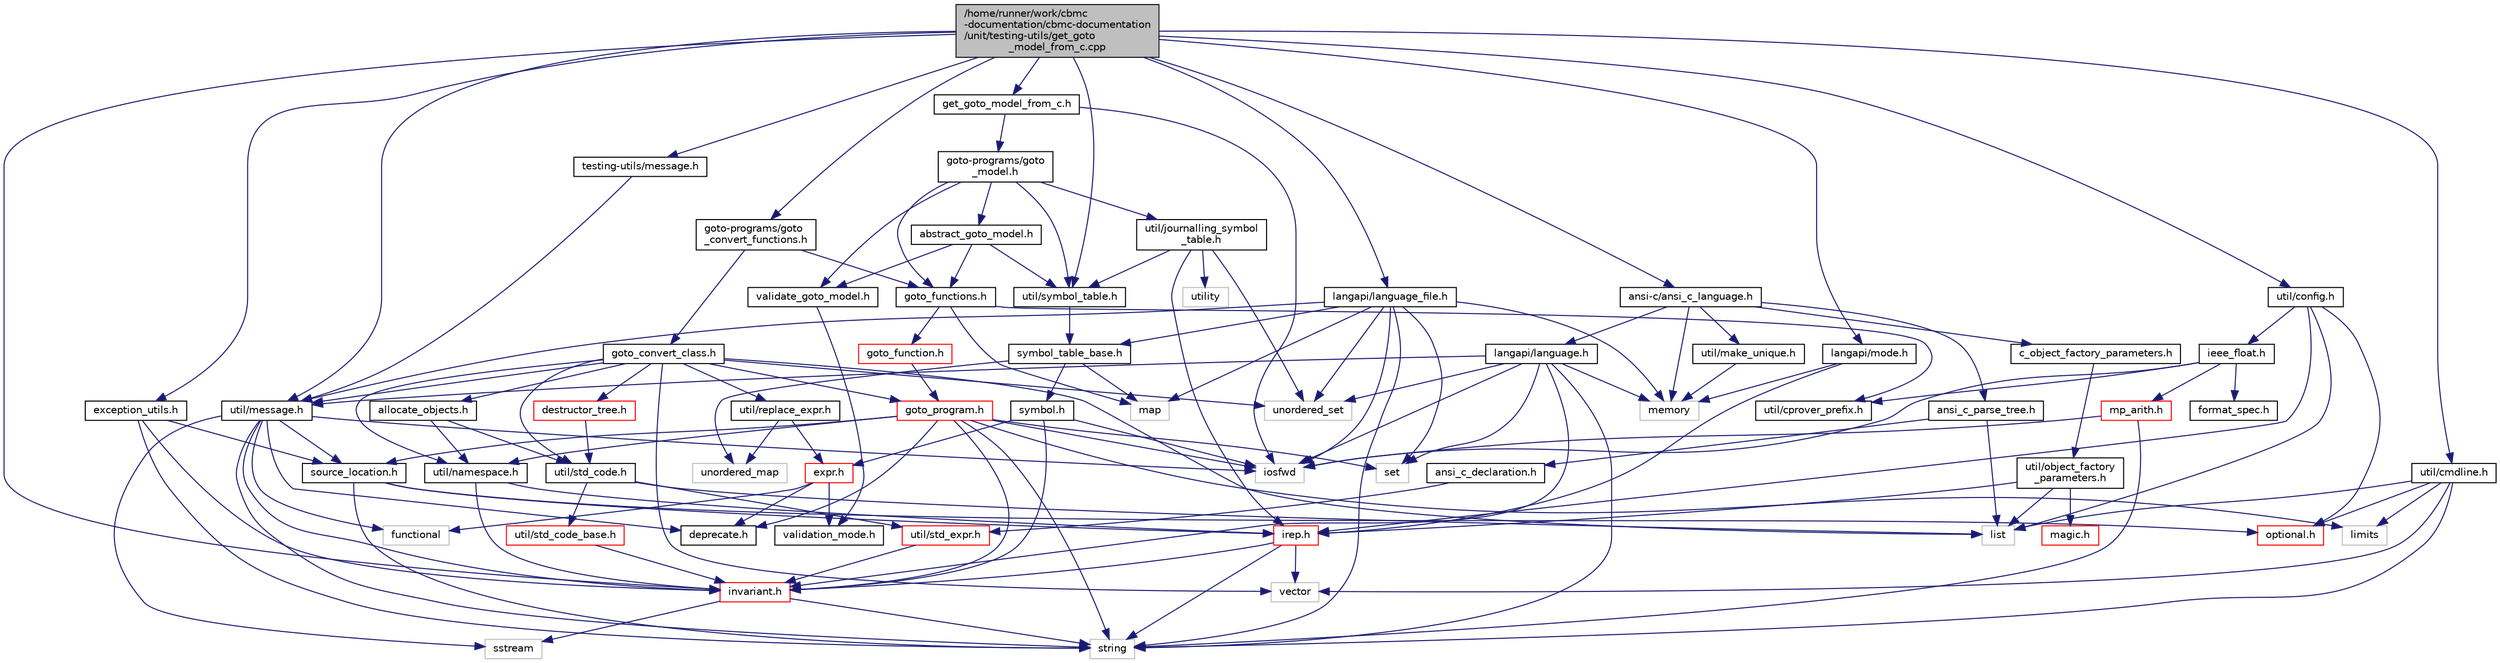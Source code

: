 digraph "/home/runner/work/cbmc-documentation/cbmc-documentation/unit/testing-utils/get_goto_model_from_c.cpp"
{
 // LATEX_PDF_SIZE
  bgcolor="transparent";
  edge [fontname="Helvetica",fontsize="10",labelfontname="Helvetica",labelfontsize="10"];
  node [fontname="Helvetica",fontsize="10",shape=record];
  Node1 [label="/home/runner/work/cbmc\l-documentation/cbmc-documentation\l/unit/testing-utils/get_goto\l_model_from_c.cpp",height=0.2,width=0.4,color="black", fillcolor="grey75", style="filled", fontcolor="black",tooltip=" "];
  Node1 -> Node2 [color="midnightblue",fontsize="10",style="solid",fontname="Helvetica"];
  Node2 [label="get_goto_model_from_c.h",height=0.2,width=0.4,color="black",URL="$get__goto__model__from__c_8h.html",tooltip=" "];
  Node2 -> Node3 [color="midnightblue",fontsize="10",style="solid",fontname="Helvetica"];
  Node3 [label="goto-programs/goto\l_model.h",height=0.2,width=0.4,color="black",URL="$goto__model_8h.html",tooltip=" "];
  Node3 -> Node4 [color="midnightblue",fontsize="10",style="solid",fontname="Helvetica"];
  Node4 [label="util/symbol_table.h",height=0.2,width=0.4,color="black",URL="$symbol__table_8h.html",tooltip="Author: Diffblue Ltd."];
  Node4 -> Node5 [color="midnightblue",fontsize="10",style="solid",fontname="Helvetica"];
  Node5 [label="symbol_table_base.h",height=0.2,width=0.4,color="black",URL="$symbol__table__base_8h.html",tooltip="Author: Diffblue Ltd."];
  Node5 -> Node6 [color="midnightblue",fontsize="10",style="solid",fontname="Helvetica"];
  Node6 [label="map",height=0.2,width=0.4,color="grey75",tooltip=" "];
  Node5 -> Node7 [color="midnightblue",fontsize="10",style="solid",fontname="Helvetica"];
  Node7 [label="unordered_map",height=0.2,width=0.4,color="grey75",tooltip=" "];
  Node5 -> Node8 [color="midnightblue",fontsize="10",style="solid",fontname="Helvetica"];
  Node8 [label="symbol.h",height=0.2,width=0.4,color="black",URL="$symbol_8h.html",tooltip="Symbol table entry."];
  Node8 -> Node9 [color="midnightblue",fontsize="10",style="solid",fontname="Helvetica"];
  Node9 [label="iosfwd",height=0.2,width=0.4,color="grey75",tooltip=" "];
  Node8 -> Node10 [color="midnightblue",fontsize="10",style="solid",fontname="Helvetica"];
  Node10 [label="expr.h",height=0.2,width=0.4,color="red",URL="$expr_8h.html",tooltip=" "];
  Node10 -> Node12 [color="midnightblue",fontsize="10",style="solid",fontname="Helvetica"];
  Node12 [label="deprecate.h",height=0.2,width=0.4,color="black",URL="$deprecate_8h.html",tooltip=" "];
  Node10 -> Node39 [color="midnightblue",fontsize="10",style="solid",fontname="Helvetica"];
  Node39 [label="validation_mode.h",height=0.2,width=0.4,color="black",URL="$validation__mode_8h.html",tooltip=" "];
  Node10 -> Node42 [color="midnightblue",fontsize="10",style="solid",fontname="Helvetica"];
  Node42 [label="functional",height=0.2,width=0.4,color="grey75",tooltip=" "];
  Node8 -> Node18 [color="midnightblue",fontsize="10",style="solid",fontname="Helvetica"];
  Node18 [label="invariant.h",height=0.2,width=0.4,color="red",URL="$src_2util_2invariant_8h.html",tooltip=" "];
  Node18 -> Node20 [color="midnightblue",fontsize="10",style="solid",fontname="Helvetica"];
  Node20 [label="sstream",height=0.2,width=0.4,color="grey75",tooltip=" "];
  Node18 -> Node16 [color="midnightblue",fontsize="10",style="solid",fontname="Helvetica"];
  Node16 [label="string",height=0.2,width=0.4,color="grey75",tooltip=" "];
  Node3 -> Node43 [color="midnightblue",fontsize="10",style="solid",fontname="Helvetica"];
  Node43 [label="util/journalling_symbol\l_table.h",height=0.2,width=0.4,color="black",URL="$journalling__symbol__table_8h.html",tooltip="Author: Diffblue Ltd."];
  Node43 -> Node44 [color="midnightblue",fontsize="10",style="solid",fontname="Helvetica"];
  Node44 [label="utility",height=0.2,width=0.4,color="grey75",tooltip=" "];
  Node43 -> Node45 [color="midnightblue",fontsize="10",style="solid",fontname="Helvetica"];
  Node45 [label="unordered_set",height=0.2,width=0.4,color="grey75",tooltip=" "];
  Node43 -> Node15 [color="midnightblue",fontsize="10",style="solid",fontname="Helvetica"];
  Node15 [label="irep.h",height=0.2,width=0.4,color="red",URL="$irep_8h.html",tooltip=" "];
  Node15 -> Node16 [color="midnightblue",fontsize="10",style="solid",fontname="Helvetica"];
  Node15 -> Node17 [color="midnightblue",fontsize="10",style="solid",fontname="Helvetica"];
  Node17 [label="vector",height=0.2,width=0.4,color="grey75",tooltip=" "];
  Node15 -> Node18 [color="midnightblue",fontsize="10",style="solid",fontname="Helvetica"];
  Node43 -> Node4 [color="midnightblue",fontsize="10",style="solid",fontname="Helvetica"];
  Node3 -> Node46 [color="midnightblue",fontsize="10",style="solid",fontname="Helvetica"];
  Node46 [label="abstract_goto_model.h",height=0.2,width=0.4,color="black",URL="$abstract__goto__model_8h.html",tooltip=" "];
  Node46 -> Node47 [color="midnightblue",fontsize="10",style="solid",fontname="Helvetica"];
  Node47 [label="goto_functions.h",height=0.2,width=0.4,color="black",URL="$goto__functions_8h.html",tooltip=" "];
  Node47 -> Node48 [color="midnightblue",fontsize="10",style="solid",fontname="Helvetica"];
  Node48 [label="goto_function.h",height=0.2,width=0.4,color="red",URL="$goto__function_8h.html",tooltip=" "];
  Node48 -> Node54 [color="midnightblue",fontsize="10",style="solid",fontname="Helvetica"];
  Node54 [label="goto_program.h",height=0.2,width=0.4,color="red",URL="$goto__program_8h.html",tooltip=" "];
  Node54 -> Node9 [color="midnightblue",fontsize="10",style="solid",fontname="Helvetica"];
  Node54 -> Node59 [color="midnightblue",fontsize="10",style="solid",fontname="Helvetica"];
  Node59 [label="set",height=0.2,width=0.4,color="grey75",tooltip=" "];
  Node54 -> Node60 [color="midnightblue",fontsize="10",style="solid",fontname="Helvetica"];
  Node60 [label="limits",height=0.2,width=0.4,color="grey75",tooltip=" "];
  Node54 -> Node16 [color="midnightblue",fontsize="10",style="solid",fontname="Helvetica"];
  Node54 -> Node12 [color="midnightblue",fontsize="10",style="solid",fontname="Helvetica"];
  Node54 -> Node18 [color="midnightblue",fontsize="10",style="solid",fontname="Helvetica"];
  Node54 -> Node61 [color="midnightblue",fontsize="10",style="solid",fontname="Helvetica"];
  Node61 [label="util/namespace.h",height=0.2,width=0.4,color="black",URL="$namespace_8h.html",tooltip=" "];
  Node61 -> Node18 [color="midnightblue",fontsize="10",style="solid",fontname="Helvetica"];
  Node61 -> Node15 [color="midnightblue",fontsize="10",style="solid",fontname="Helvetica"];
  Node54 -> Node14 [color="midnightblue",fontsize="10",style="solid",fontname="Helvetica"];
  Node14 [label="source_location.h",height=0.2,width=0.4,color="black",URL="$source__location_8h.html",tooltip=" "];
  Node14 -> Node15 [color="midnightblue",fontsize="10",style="solid",fontname="Helvetica"];
  Node14 -> Node35 [color="midnightblue",fontsize="10",style="solid",fontname="Helvetica"];
  Node35 [label="optional.h",height=0.2,width=0.4,color="red",URL="$optional_8h.html",tooltip=" "];
  Node14 -> Node16 [color="midnightblue",fontsize="10",style="solid",fontname="Helvetica"];
  Node47 -> Node56 [color="midnightblue",fontsize="10",style="solid",fontname="Helvetica"];
  Node56 [label="util/cprover_prefix.h",height=0.2,width=0.4,color="black",URL="$cprover__prefix_8h.html",tooltip=" "];
  Node47 -> Node6 [color="midnightblue",fontsize="10",style="solid",fontname="Helvetica"];
  Node46 -> Node62 [color="midnightblue",fontsize="10",style="solid",fontname="Helvetica"];
  Node62 [label="validate_goto_model.h",height=0.2,width=0.4,color="black",URL="$validate__goto__model_8h.html",tooltip=" "];
  Node62 -> Node39 [color="midnightblue",fontsize="10",style="solid",fontname="Helvetica"];
  Node46 -> Node4 [color="midnightblue",fontsize="10",style="solid",fontname="Helvetica"];
  Node3 -> Node47 [color="midnightblue",fontsize="10",style="solid",fontname="Helvetica"];
  Node3 -> Node62 [color="midnightblue",fontsize="10",style="solid",fontname="Helvetica"];
  Node2 -> Node9 [color="midnightblue",fontsize="10",style="solid",fontname="Helvetica"];
  Node1 -> Node63 [color="midnightblue",fontsize="10",style="solid",fontname="Helvetica"];
  Node63 [label="ansi-c/ansi_c_language.h",height=0.2,width=0.4,color="black",URL="$ansi__c__language_8h.html",tooltip=" "];
  Node63 -> Node64 [color="midnightblue",fontsize="10",style="solid",fontname="Helvetica"];
  Node64 [label="memory",height=0.2,width=0.4,color="grey75",tooltip=" "];
  Node63 -> Node65 [color="midnightblue",fontsize="10",style="solid",fontname="Helvetica"];
  Node65 [label="util/make_unique.h",height=0.2,width=0.4,color="black",URL="$make__unique_8h.html",tooltip=" "];
  Node65 -> Node64 [color="midnightblue",fontsize="10",style="solid",fontname="Helvetica"];
  Node63 -> Node66 [color="midnightblue",fontsize="10",style="solid",fontname="Helvetica"];
  Node66 [label="langapi/language.h",height=0.2,width=0.4,color="black",URL="$language_8h.html",tooltip=" "];
  Node66 -> Node9 [color="midnightblue",fontsize="10",style="solid",fontname="Helvetica"];
  Node66 -> Node64 [color="midnightblue",fontsize="10",style="solid",fontname="Helvetica"];
  Node66 -> Node59 [color="midnightblue",fontsize="10",style="solid",fontname="Helvetica"];
  Node66 -> Node16 [color="midnightblue",fontsize="10",style="solid",fontname="Helvetica"];
  Node66 -> Node45 [color="midnightblue",fontsize="10",style="solid",fontname="Helvetica"];
  Node66 -> Node18 [color="midnightblue",fontsize="10",style="solid",fontname="Helvetica"];
  Node66 -> Node67 [color="midnightblue",fontsize="10",style="solid",fontname="Helvetica"];
  Node67 [label="util/message.h",height=0.2,width=0.4,color="black",URL="$src_2util_2message_8h.html",tooltip=" "];
  Node67 -> Node42 [color="midnightblue",fontsize="10",style="solid",fontname="Helvetica"];
  Node67 -> Node9 [color="midnightblue",fontsize="10",style="solid",fontname="Helvetica"];
  Node67 -> Node20 [color="midnightblue",fontsize="10",style="solid",fontname="Helvetica"];
  Node67 -> Node16 [color="midnightblue",fontsize="10",style="solid",fontname="Helvetica"];
  Node67 -> Node12 [color="midnightblue",fontsize="10",style="solid",fontname="Helvetica"];
  Node67 -> Node18 [color="midnightblue",fontsize="10",style="solid",fontname="Helvetica"];
  Node67 -> Node14 [color="midnightblue",fontsize="10",style="solid",fontname="Helvetica"];
  Node63 -> Node68 [color="midnightblue",fontsize="10",style="solid",fontname="Helvetica"];
  Node68 [label="ansi_c_parse_tree.h",height=0.2,width=0.4,color="black",URL="$ansi__c__parse__tree_8h.html",tooltip=" "];
  Node68 -> Node69 [color="midnightblue",fontsize="10",style="solid",fontname="Helvetica"];
  Node69 [label="ansi_c_declaration.h",height=0.2,width=0.4,color="black",URL="$ansi__c__declaration_8h.html",tooltip=" "];
  Node69 -> Node58 [color="midnightblue",fontsize="10",style="solid",fontname="Helvetica"];
  Node58 [label="util/std_expr.h",height=0.2,width=0.4,color="red",URL="$std__expr_8h.html",tooltip=" "];
  Node58 -> Node18 [color="midnightblue",fontsize="10",style="solid",fontname="Helvetica"];
  Node68 -> Node27 [color="midnightblue",fontsize="10",style="solid",fontname="Helvetica"];
  Node27 [label="list",height=0.2,width=0.4,color="grey75",tooltip=" "];
  Node63 -> Node70 [color="midnightblue",fontsize="10",style="solid",fontname="Helvetica"];
  Node70 [label="c_object_factory_parameters.h",height=0.2,width=0.4,color="black",URL="$c__object__factory__parameters_8h.html",tooltip=" "];
  Node70 -> Node71 [color="midnightblue",fontsize="10",style="solid",fontname="Helvetica"];
  Node71 [label="util/object_factory\l_parameters.h",height=0.2,width=0.4,color="black",URL="$object__factory__parameters_8h.html",tooltip=" "];
  Node71 -> Node27 [color="midnightblue",fontsize="10",style="solid",fontname="Helvetica"];
  Node71 -> Node15 [color="midnightblue",fontsize="10",style="solid",fontname="Helvetica"];
  Node71 -> Node24 [color="midnightblue",fontsize="10",style="solid",fontname="Helvetica"];
  Node24 [label="magic.h",height=0.2,width=0.4,color="red",URL="$magic_8h.html",tooltip="Magic numbers used throughout the codebase."];
  Node1 -> Node72 [color="midnightblue",fontsize="10",style="solid",fontname="Helvetica"];
  Node72 [label="goto-programs/goto\l_convert_functions.h",height=0.2,width=0.4,color="black",URL="$goto__convert__functions_8h.html",tooltip=" "];
  Node72 -> Node73 [color="midnightblue",fontsize="10",style="solid",fontname="Helvetica"];
  Node73 [label="goto_convert_class.h",height=0.2,width=0.4,color="black",URL="$goto__convert__class_8h.html",tooltip=" "];
  Node73 -> Node27 [color="midnightblue",fontsize="10",style="solid",fontname="Helvetica"];
  Node73 -> Node17 [color="midnightblue",fontsize="10",style="solid",fontname="Helvetica"];
  Node73 -> Node45 [color="midnightblue",fontsize="10",style="solid",fontname="Helvetica"];
  Node73 -> Node67 [color="midnightblue",fontsize="10",style="solid",fontname="Helvetica"];
  Node73 -> Node61 [color="midnightblue",fontsize="10",style="solid",fontname="Helvetica"];
  Node73 -> Node74 [color="midnightblue",fontsize="10",style="solid",fontname="Helvetica"];
  Node74 [label="util/replace_expr.h",height=0.2,width=0.4,color="black",URL="$replace__expr_8h.html",tooltip=" "];
  Node74 -> Node10 [color="midnightblue",fontsize="10",style="solid",fontname="Helvetica"];
  Node74 -> Node7 [color="midnightblue",fontsize="10",style="solid",fontname="Helvetica"];
  Node73 -> Node75 [color="midnightblue",fontsize="10",style="solid",fontname="Helvetica"];
  Node75 [label="util/std_code.h",height=0.2,width=0.4,color="black",URL="$std__code_8h.html",tooltip=" "];
  Node75 -> Node27 [color="midnightblue",fontsize="10",style="solid",fontname="Helvetica"];
  Node75 -> Node57 [color="midnightblue",fontsize="10",style="solid",fontname="Helvetica"];
  Node57 [label="util/std_code_base.h",height=0.2,width=0.4,color="red",URL="$std__code__base_8h.html",tooltip=" "];
  Node57 -> Node18 [color="midnightblue",fontsize="10",style="solid",fontname="Helvetica"];
  Node75 -> Node58 [color="midnightblue",fontsize="10",style="solid",fontname="Helvetica"];
  Node73 -> Node76 [color="midnightblue",fontsize="10",style="solid",fontname="Helvetica"];
  Node76 [label="allocate_objects.h",height=0.2,width=0.4,color="black",URL="$allocate__objects_8h.html",tooltip=" "];
  Node76 -> Node61 [color="midnightblue",fontsize="10",style="solid",fontname="Helvetica"];
  Node76 -> Node75 [color="midnightblue",fontsize="10",style="solid",fontname="Helvetica"];
  Node73 -> Node77 [color="midnightblue",fontsize="10",style="solid",fontname="Helvetica"];
  Node77 [label="destructor_tree.h",height=0.2,width=0.4,color="red",URL="$destructor__tree_8h.html",tooltip=" "];
  Node77 -> Node75 [color="midnightblue",fontsize="10",style="solid",fontname="Helvetica"];
  Node73 -> Node54 [color="midnightblue",fontsize="10",style="solid",fontname="Helvetica"];
  Node72 -> Node47 [color="midnightblue",fontsize="10",style="solid",fontname="Helvetica"];
  Node1 -> Node81 [color="midnightblue",fontsize="10",style="solid",fontname="Helvetica"];
  Node81 [label="langapi/language_file.h",height=0.2,width=0.4,color="black",URL="$language__file_8h.html",tooltip=" "];
  Node81 -> Node9 [color="midnightblue",fontsize="10",style="solid",fontname="Helvetica"];
  Node81 -> Node6 [color="midnightblue",fontsize="10",style="solid",fontname="Helvetica"];
  Node81 -> Node64 [color="midnightblue",fontsize="10",style="solid",fontname="Helvetica"];
  Node81 -> Node59 [color="midnightblue",fontsize="10",style="solid",fontname="Helvetica"];
  Node81 -> Node16 [color="midnightblue",fontsize="10",style="solid",fontname="Helvetica"];
  Node81 -> Node45 [color="midnightblue",fontsize="10",style="solid",fontname="Helvetica"];
  Node81 -> Node67 [color="midnightblue",fontsize="10",style="solid",fontname="Helvetica"];
  Node81 -> Node5 [color="midnightblue",fontsize="10",style="solid",fontname="Helvetica"];
  Node1 -> Node82 [color="midnightblue",fontsize="10",style="solid",fontname="Helvetica"];
  Node82 [label="langapi/mode.h",height=0.2,width=0.4,color="black",URL="$mode_8h.html",tooltip=" "];
  Node82 -> Node15 [color="midnightblue",fontsize="10",style="solid",fontname="Helvetica"];
  Node82 -> Node64 [color="midnightblue",fontsize="10",style="solid",fontname="Helvetica"];
  Node1 -> Node83 [color="midnightblue",fontsize="10",style="solid",fontname="Helvetica"];
  Node83 [label="util/cmdline.h",height=0.2,width=0.4,color="black",URL="$cmdline_8h.html",tooltip=" "];
  Node83 -> Node60 [color="midnightblue",fontsize="10",style="solid",fontname="Helvetica"];
  Node83 -> Node27 [color="midnightblue",fontsize="10",style="solid",fontname="Helvetica"];
  Node83 -> Node16 [color="midnightblue",fontsize="10",style="solid",fontname="Helvetica"];
  Node83 -> Node17 [color="midnightblue",fontsize="10",style="solid",fontname="Helvetica"];
  Node83 -> Node35 [color="midnightblue",fontsize="10",style="solid",fontname="Helvetica"];
  Node1 -> Node84 [color="midnightblue",fontsize="10",style="solid",fontname="Helvetica"];
  Node84 [label="util/config.h",height=0.2,width=0.4,color="black",URL="$config_8h.html",tooltip=" "];
  Node84 -> Node27 [color="midnightblue",fontsize="10",style="solid",fontname="Helvetica"];
  Node84 -> Node85 [color="midnightblue",fontsize="10",style="solid",fontname="Helvetica"];
  Node85 [label="ieee_float.h",height=0.2,width=0.4,color="black",URL="$ieee__float_8h.html",tooltip=" "];
  Node85 -> Node9 [color="midnightblue",fontsize="10",style="solid",fontname="Helvetica"];
  Node85 -> Node52 [color="midnightblue",fontsize="10",style="solid",fontname="Helvetica"];
  Node52 [label="mp_arith.h",height=0.2,width=0.4,color="red",URL="$mp__arith_8h.html",tooltip=" "];
  Node52 -> Node9 [color="midnightblue",fontsize="10",style="solid",fontname="Helvetica"];
  Node52 -> Node16 [color="midnightblue",fontsize="10",style="solid",fontname="Helvetica"];
  Node85 -> Node86 [color="midnightblue",fontsize="10",style="solid",fontname="Helvetica"];
  Node86 [label="format_spec.h",height=0.2,width=0.4,color="black",URL="$format__spec_8h.html",tooltip=" "];
  Node85 -> Node56 [color="midnightblue",fontsize="10",style="solid",fontname="Helvetica"];
  Node84 -> Node15 [color="midnightblue",fontsize="10",style="solid",fontname="Helvetica"];
  Node84 -> Node35 [color="midnightblue",fontsize="10",style="solid",fontname="Helvetica"];
  Node1 -> Node38 [color="midnightblue",fontsize="10",style="solid",fontname="Helvetica"];
  Node38 [label="exception_utils.h",height=0.2,width=0.4,color="black",URL="$exception__utils_8h.html",tooltip=" "];
  Node38 -> Node16 [color="midnightblue",fontsize="10",style="solid",fontname="Helvetica"];
  Node38 -> Node18 [color="midnightblue",fontsize="10",style="solid",fontname="Helvetica"];
  Node38 -> Node14 [color="midnightblue",fontsize="10",style="solid",fontname="Helvetica"];
  Node1 -> Node18 [color="midnightblue",fontsize="10",style="solid",fontname="Helvetica"];
  Node1 -> Node67 [color="midnightblue",fontsize="10",style="solid",fontname="Helvetica"];
  Node1 -> Node4 [color="midnightblue",fontsize="10",style="solid",fontname="Helvetica"];
  Node1 -> Node87 [color="midnightblue",fontsize="10",style="solid",fontname="Helvetica"];
  Node87 [label="testing-utils/message.h",height=0.2,width=0.4,color="black",URL="$unit_2testing-utils_2message_8h.html",tooltip=" "];
  Node87 -> Node67 [color="midnightblue",fontsize="10",style="solid",fontname="Helvetica"];
}
